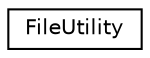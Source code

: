 digraph "Graphical Class Hierarchy"
{
 // LATEX_PDF_SIZE
  edge [fontname="Helvetica",fontsize="10",labelfontname="Helvetica",labelfontsize="10"];
  node [fontname="Helvetica",fontsize="10",shape=record];
  rankdir="LR";
  Node0 [label="FileUtility",height=0.2,width=0.4,color="black", fillcolor="white", style="filled",URL="$struct_file_utility.html",tooltip=" "];
}
